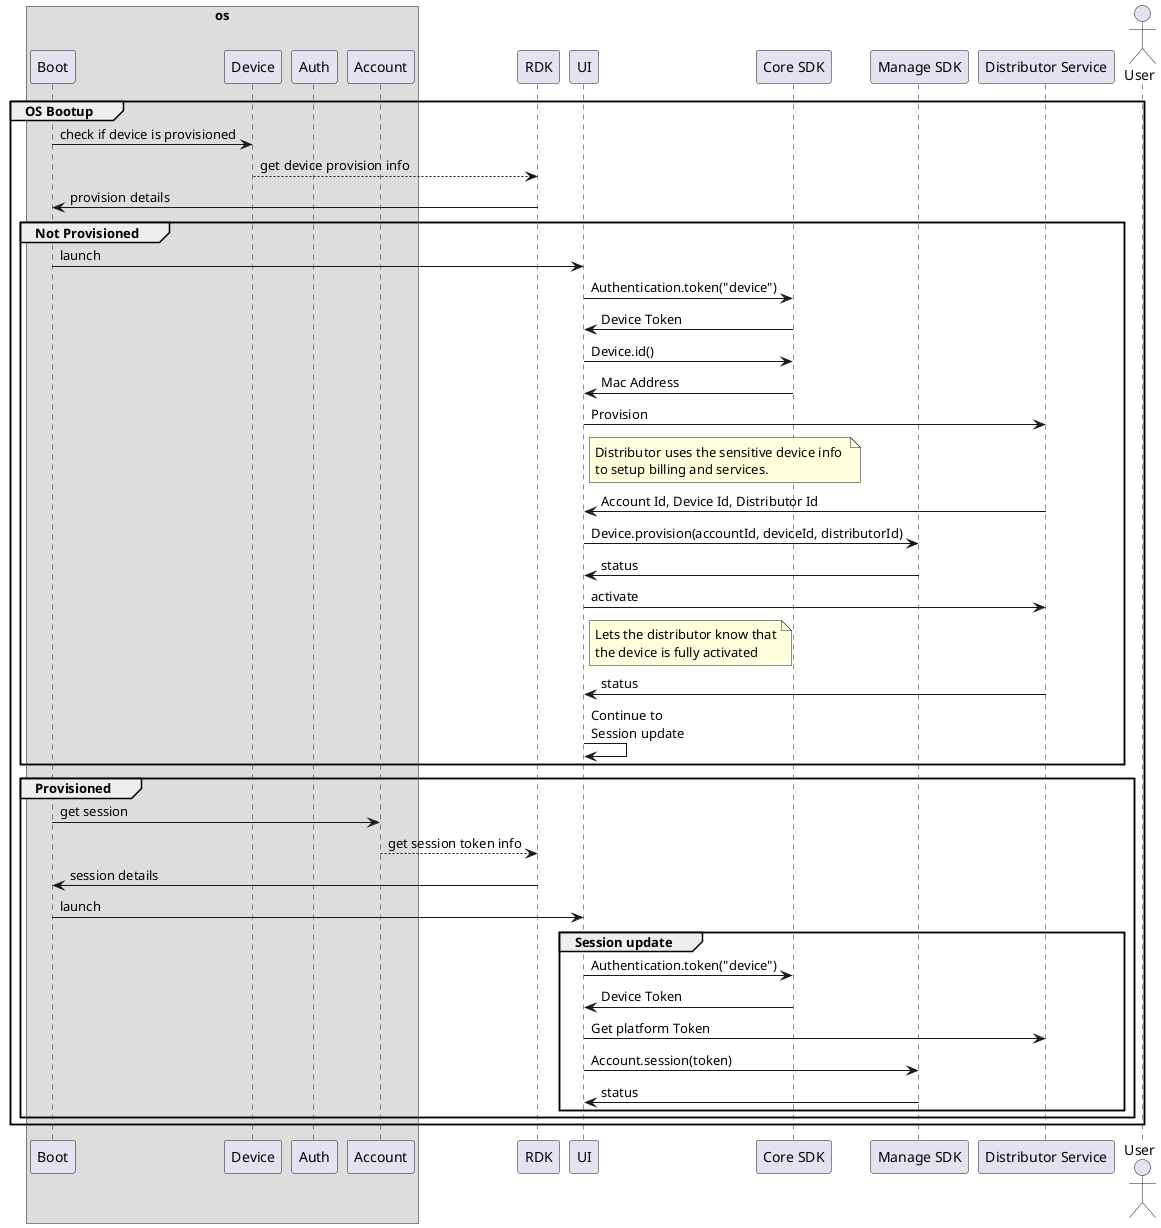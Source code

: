@startuml

box os
    participant boot as "Boot"
    participant device as "Device"
    participant auth as "Auth"
    participant account as "Account"
end box
participant rdk as "RDK"
participant ui as "UI"

participant core as "Core SDK"
participant manage as "Manage SDK"
participant distributor as "Distributor Service"
actor user as "User"

group OS Bootup
    boot -> device: check if device is provisioned
    device --> rdk : get device provision info
    rdk -> boot : provision details
    group Not Provisioned
        boot -> ui :launch
        ui -> core:Authentication.token("device")
        core -> ui:Device Token
        ui -> core:Device.id()
        core -> ui:Mac Address
        ui -> distributor:Provision
        note right of ui: Distributor uses the sensitive device info \nto setup billing and services.
        distributor -> ui:Account Id, Device Id, Distributor Id
        ui -> manage:Device.provision(accountId, deviceId, distributorId)
        manage -> ui:status
        ui -> distributor:activate
        note right of ui: Lets the distributor know that\nthe device is fully activated
        distributor -> ui: status
        ui -> ui:Continue to \nSession update
    end
    group Provisioned
        boot -> account : get session
        account --> rdk: get session token info
        rdk -> boot : session details
        boot -> ui :launch
        group Session update
            ui -> core:Authentication.token("device")
            core -> ui:Device Token
            ui -> distributor:Get platform Token
            ui -> manage:Account.session(token)
            manage -> ui:status
        end
    end

end


@enduml